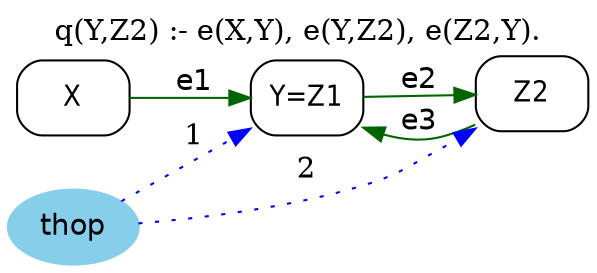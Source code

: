 strict digraph G {
	graph [bb="0,0,269.19,123",
		label="q(Y,Z2) :- e(X,Y), e(Y,Z2), e(Z2,Y).",
		labelloc=t,
		lheight=0.21,
		lp="134.6,111.5",
		lwidth=2.89,
		rankdir=LR
	];
	node [label="\N"];
	X	 [fontname="Helvetica-Narrow",
		height=0.5,
		pos="28.597,80",
		shape=box,
		style=rounded,
		width=0.75];
	Y	 [fontname="Helvetica-Narrow",
		height=0.5,
		label="Y=Z1",
		pos="136.19,80",
		shape=box,
		style=rounded,
		width=0.75];
	X -> Y	 [color=darkgreen,
		fontname=helvetica,
		label=e1,
		lp="83.195,87.5",
		pos="e,109.05,80 55.749,80 68.747,80 84.521,80 98.646,80"];
	Z2	 [fontname="Helvetica-Narrow",
		height=0.5,
		pos="242.19,82",
		shape=box,
		style=rounded,
		width=0.75];
	Y -> Z2	 [color=darkgreen,
		fontname=helvetica,
		label=e2,
		lp="189.19,88.5",
		pos="e,214.85,81.484 163.22,80.51 175.83,80.748 191.05,81.035 204.74,81.293"];
	Z2 -> Y	 [color=darkgreen,
		fontname=helvetica,
		label=e3,
		lp="189.19,68.5",
		pos="e,163.26,65.217 214.78,66.922 209.12,64.469 203.09,62.307 197.19,61 189.28,59.243 180.9,60.04 172.98,62.076"];
	thop	 [color=skyblue,
		fillcolor=skyblue,
		fontname=helvetica,
		height=0.5,
		pos="28.597,18",
		shape=oval,
		style="filled,rounded",
		width=0.79437];
	thop -> Y	 [color=blue,
		constraint=false,
		label=1,
		lp="83.195,59.5",
		pos="e,108.85,64.242 49.855,30.249 64.118,38.467 83.267,49.502 99.908,59.091",
		style=dotted];
	thop -> Z2	 [color=blue,
		constraint=false,
		label=2,
		lp="136.19,45.5",
		pos="e,215.16,66.163 57.342,19.45 85.044,21.499 127.84,26.394 163.19,38 179.44,43.333 182.23,47.722 197.19,56 200.21,57.667 203.32,59.414 \
206.44,61.182",
		style=dotted];
}
